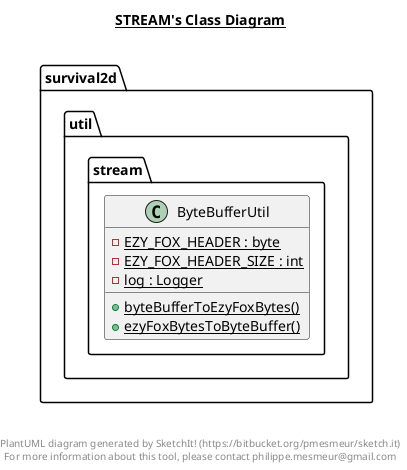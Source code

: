 @startuml

title __STREAM's Class Diagram__\n

  namespace survival2d {
    namespace util {
      namespace stream {
        class survival2d.util.stream.ByteBufferUtil {
            {static} - EZY_FOX_HEADER : byte
            {static} - EZY_FOX_HEADER_SIZE : int
            {static} - log : Logger
            {static} + byteBufferToEzyFoxBytes()
            {static} + ezyFoxBytesToByteBuffer()
        }
      }
    }
  }
  



right footer


PlantUML diagram generated by SketchIt! (https://bitbucket.org/pmesmeur/sketch.it)
For more information about this tool, please contact philippe.mesmeur@gmail.com
endfooter

@enduml
